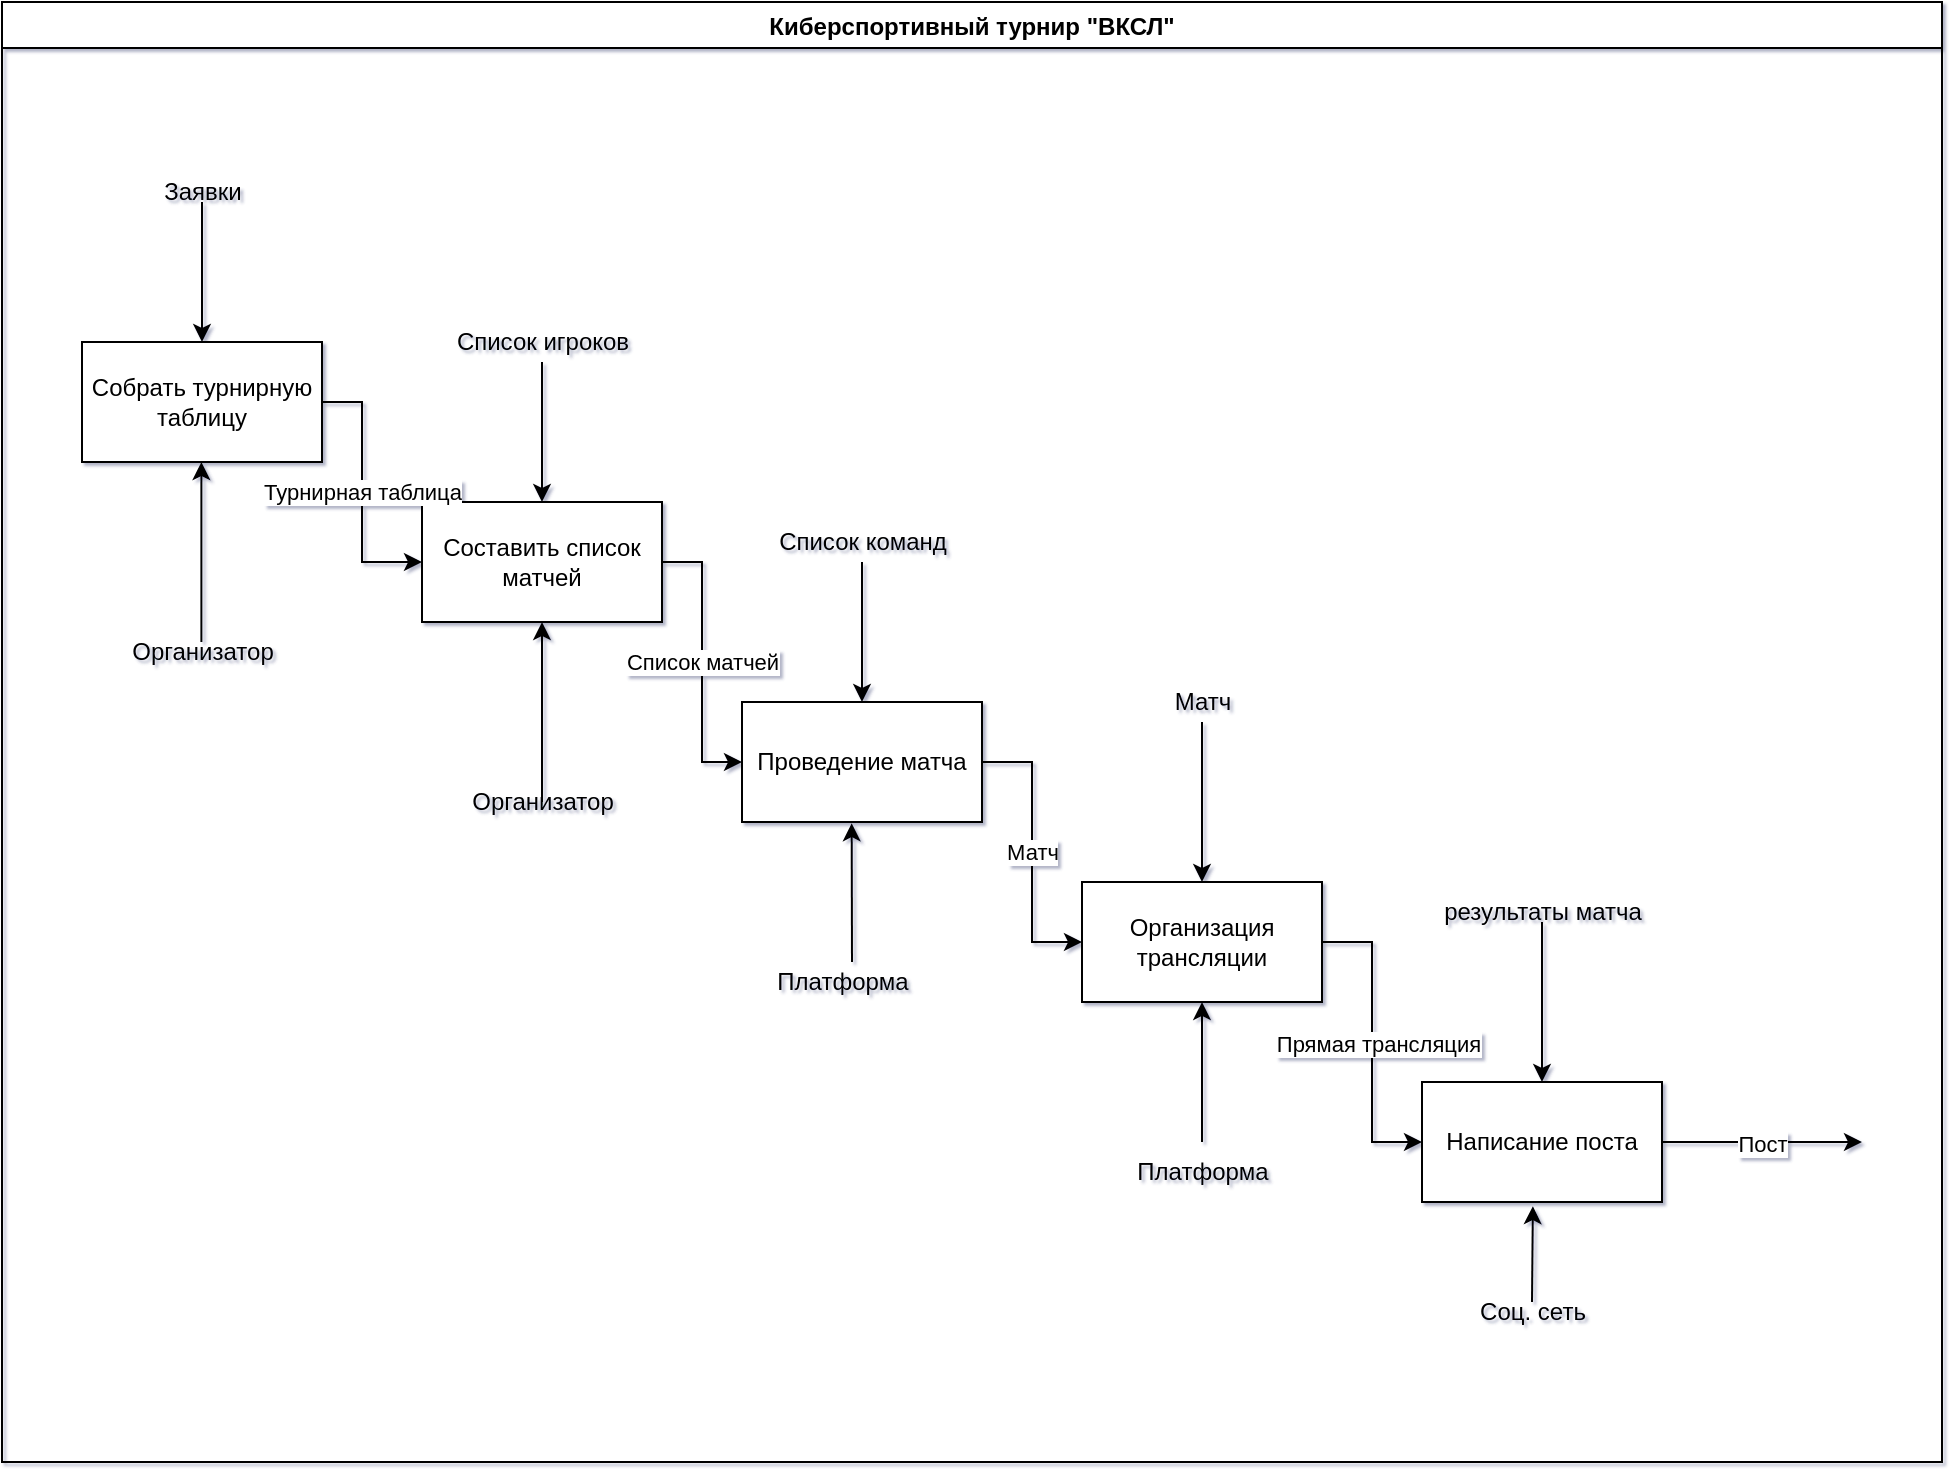 <mxfile version="20.7.4" type="device"><diagram id="UJfHLPLYzAtVz3WT9UHx" name="Страница 1"><mxGraphModel dx="2132" dy="1168" grid="1" gridSize="10" guides="1" tooltips="1" connect="1" arrows="1" fold="1" page="1" pageScale="1" pageWidth="827" pageHeight="1169" background="#FFFFFF" math="0" shadow="1"><root><mxCell id="0"/><mxCell id="1" parent="0"/><mxCell id="4Mt3lSfSVqQ2vIWpWVMy-1" value="Киберспортивный турнир &quot;ВКСЛ&quot;" style="swimlane;" vertex="1" parent="1"><mxGeometry x="280" y="70" width="970" height="730" as="geometry"><mxRectangle x="270" y="190" width="130" height="30" as="alternateBounds"/></mxGeometry></mxCell><mxCell id="4Mt3lSfSVqQ2vIWpWVMy-3" value="Собрать турнирную таблицу" style="rounded=0;whiteSpace=wrap;html=1;" vertex="1" parent="4Mt3lSfSVqQ2vIWpWVMy-1"><mxGeometry x="40" y="170" width="120" height="60" as="geometry"/></mxCell><mxCell id="4Mt3lSfSVqQ2vIWpWVMy-48" value="Список матчей" style="edgeStyle=orthogonalEdgeStyle;rounded=0;orthogonalLoop=1;jettySize=auto;html=1;entryX=0;entryY=0.5;entryDx=0;entryDy=0;" edge="1" parent="4Mt3lSfSVqQ2vIWpWVMy-1" source="4Mt3lSfSVqQ2vIWpWVMy-4" target="4Mt3lSfSVqQ2vIWpWVMy-39"><mxGeometry relative="1" as="geometry"/></mxCell><mxCell id="4Mt3lSfSVqQ2vIWpWVMy-4" value="Составить список матчей" style="rounded=0;whiteSpace=wrap;html=1;" vertex="1" parent="4Mt3lSfSVqQ2vIWpWVMy-1"><mxGeometry x="210" y="250" width="120" height="60" as="geometry"/></mxCell><mxCell id="4Mt3lSfSVqQ2vIWpWVMy-49" value="Матч" style="edgeStyle=orthogonalEdgeStyle;rounded=0;orthogonalLoop=1;jettySize=auto;html=1;entryX=0;entryY=0.5;entryDx=0;entryDy=0;" edge="1" parent="4Mt3lSfSVqQ2vIWpWVMy-1" source="4Mt3lSfSVqQ2vIWpWVMy-39" target="4Mt3lSfSVqQ2vIWpWVMy-41"><mxGeometry relative="1" as="geometry"/></mxCell><mxCell id="4Mt3lSfSVqQ2vIWpWVMy-39" value="Проведение матча" style="rounded=0;whiteSpace=wrap;html=1;" vertex="1" parent="4Mt3lSfSVqQ2vIWpWVMy-1"><mxGeometry x="370" y="350" width="120" height="60" as="geometry"/></mxCell><mxCell id="4Mt3lSfSVqQ2vIWpWVMy-50" style="edgeStyle=orthogonalEdgeStyle;rounded=0;orthogonalLoop=1;jettySize=auto;html=1;entryX=0;entryY=0.5;entryDx=0;entryDy=0;" edge="1" parent="4Mt3lSfSVqQ2vIWpWVMy-1" source="4Mt3lSfSVqQ2vIWpWVMy-41" target="4Mt3lSfSVqQ2vIWpWVMy-43"><mxGeometry relative="1" as="geometry"/></mxCell><mxCell id="4Mt3lSfSVqQ2vIWpWVMy-51" value="Прямая трансляция" style="edgeLabel;html=1;align=center;verticalAlign=middle;resizable=0;points=[];" vertex="1" connectable="0" parent="4Mt3lSfSVqQ2vIWpWVMy-50"><mxGeometry x="-0.339" y="3" relative="1" as="geometry"><mxPoint y="26" as="offset"/></mxGeometry></mxCell><mxCell id="4Mt3lSfSVqQ2vIWpWVMy-41" value="Организация трансляции" style="rounded=0;whiteSpace=wrap;html=1;" vertex="1" parent="4Mt3lSfSVqQ2vIWpWVMy-1"><mxGeometry x="540" y="440" width="120" height="60" as="geometry"/></mxCell><mxCell id="4Mt3lSfSVqQ2vIWpWVMy-43" value="Написание поста" style="rounded=0;whiteSpace=wrap;html=1;" vertex="1" parent="4Mt3lSfSVqQ2vIWpWVMy-1"><mxGeometry x="710" y="540" width="120" height="60" as="geometry"/></mxCell><mxCell id="4Mt3lSfSVqQ2vIWpWVMy-44" value="Турнирная таблица" style="endArrow=classic;html=1;rounded=0;exitX=1;exitY=0.5;exitDx=0;exitDy=0;entryX=0;entryY=0.5;entryDx=0;entryDy=0;" edge="1" parent="4Mt3lSfSVqQ2vIWpWVMy-1" source="4Mt3lSfSVqQ2vIWpWVMy-3" target="4Mt3lSfSVqQ2vIWpWVMy-4"><mxGeometry width="50" height="50" relative="1" as="geometry"><mxPoint x="200" y="240" as="sourcePoint"/><mxPoint x="250" y="190" as="targetPoint"/><Array as="points"><mxPoint x="180" y="200"/><mxPoint x="180" y="280"/></Array></mxGeometry></mxCell><mxCell id="4Mt3lSfSVqQ2vIWpWVMy-54" value="" style="endArrow=classic;html=1;rounded=0;" edge="1" parent="4Mt3lSfSVqQ2vIWpWVMy-1" target="4Mt3lSfSVqQ2vIWpWVMy-3"><mxGeometry width="50" height="50" relative="1" as="geometry"><mxPoint x="100" y="100" as="sourcePoint"/><mxPoint x="150" y="100" as="targetPoint"/></mxGeometry></mxCell><mxCell id="4Mt3lSfSVqQ2vIWpWVMy-55" value="Заявки" style="text;html=1;align=center;verticalAlign=middle;resizable=0;points=[];autosize=1;strokeColor=none;fillColor=none;" vertex="1" parent="4Mt3lSfSVqQ2vIWpWVMy-1"><mxGeometry x="70" y="80" width="60" height="30" as="geometry"/></mxCell><mxCell id="4Mt3lSfSVqQ2vIWpWVMy-56" value="" style="endArrow=classic;html=1;rounded=0;entryX=0.5;entryY=0;entryDx=0;entryDy=0;" edge="1" parent="4Mt3lSfSVqQ2vIWpWVMy-1" target="4Mt3lSfSVqQ2vIWpWVMy-4"><mxGeometry width="50" height="50" relative="1" as="geometry"><mxPoint x="270" y="180" as="sourcePoint"/><mxPoint x="350" y="170" as="targetPoint"/></mxGeometry></mxCell><mxCell id="4Mt3lSfSVqQ2vIWpWVMy-58" value="" style="endArrow=classic;html=1;rounded=0;entryX=0.457;entryY=1.01;entryDx=0;entryDy=0;entryPerimeter=0;" edge="1" parent="4Mt3lSfSVqQ2vIWpWVMy-1" target="4Mt3lSfSVqQ2vIWpWVMy-39"><mxGeometry width="50" height="50" relative="1" as="geometry"><mxPoint x="425" y="480" as="sourcePoint"/><mxPoint x="400" y="465" as="targetPoint"/></mxGeometry></mxCell><mxCell id="4Mt3lSfSVqQ2vIWpWVMy-60" value="" style="endArrow=classic;html=1;rounded=0;entryX=0.5;entryY=0;entryDx=0;entryDy=0;" edge="1" parent="4Mt3lSfSVqQ2vIWpWVMy-1" target="4Mt3lSfSVqQ2vIWpWVMy-39"><mxGeometry width="50" height="50" relative="1" as="geometry"><mxPoint x="430" y="280" as="sourcePoint"/><mxPoint x="490" y="280" as="targetPoint"/></mxGeometry></mxCell><mxCell id="4Mt3lSfSVqQ2vIWpWVMy-62" value="" style="endArrow=classic;html=1;rounded=0;entryX=0.5;entryY=0;entryDx=0;entryDy=0;" edge="1" parent="4Mt3lSfSVqQ2vIWpWVMy-1" target="4Mt3lSfSVqQ2vIWpWVMy-41"><mxGeometry width="50" height="50" relative="1" as="geometry"><mxPoint x="600" y="360" as="sourcePoint"/><mxPoint x="660" y="360" as="targetPoint"/></mxGeometry></mxCell><mxCell id="4Mt3lSfSVqQ2vIWpWVMy-64" value="" style="endArrow=classic;html=1;rounded=0;entryX=0.5;entryY=1;entryDx=0;entryDy=0;" edge="1" parent="4Mt3lSfSVqQ2vIWpWVMy-1" target="4Mt3lSfSVqQ2vIWpWVMy-41"><mxGeometry width="50" height="50" relative="1" as="geometry"><mxPoint x="600" y="570" as="sourcePoint"/><mxPoint x="640" y="540" as="targetPoint"/></mxGeometry></mxCell><mxCell id="4Mt3lSfSVqQ2vIWpWVMy-65" value="Платформа" style="text;html=1;align=center;verticalAlign=middle;resizable=0;points=[];autosize=1;strokeColor=none;fillColor=none;" vertex="1" parent="4Mt3lSfSVqQ2vIWpWVMy-1"><mxGeometry x="555" y="570" width="90" height="30" as="geometry"/></mxCell><mxCell id="4Mt3lSfSVqQ2vIWpWVMy-66" value="" style="endArrow=classic;html=1;rounded=0;entryX=0.462;entryY=1.035;entryDx=0;entryDy=0;entryPerimeter=0;" edge="1" parent="4Mt3lSfSVqQ2vIWpWVMy-1" target="4Mt3lSfSVqQ2vIWpWVMy-43"><mxGeometry width="50" height="50" relative="1" as="geometry"><mxPoint x="765" y="650" as="sourcePoint"/><mxPoint x="800" y="640" as="targetPoint"/></mxGeometry></mxCell><mxCell id="4Mt3lSfSVqQ2vIWpWVMy-67" value="Соц. сеть" style="text;html=1;align=center;verticalAlign=middle;resizable=0;points=[];autosize=1;strokeColor=none;fillColor=none;" vertex="1" parent="4Mt3lSfSVqQ2vIWpWVMy-1"><mxGeometry x="725" y="640" width="80" height="30" as="geometry"/></mxCell><mxCell id="4Mt3lSfSVqQ2vIWpWVMy-68" value="" style="endArrow=classic;html=1;rounded=0;entryX=0.5;entryY=0;entryDx=0;entryDy=0;" edge="1" parent="4Mt3lSfSVqQ2vIWpWVMy-1" target="4Mt3lSfSVqQ2vIWpWVMy-43"><mxGeometry width="50" height="50" relative="1" as="geometry"><mxPoint x="770" y="460" as="sourcePoint"/><mxPoint x="810" y="460" as="targetPoint"/></mxGeometry></mxCell><mxCell id="4Mt3lSfSVqQ2vIWpWVMy-69" value="результаты матча" style="text;html=1;align=center;verticalAlign=middle;resizable=0;points=[];autosize=1;strokeColor=none;fillColor=none;" vertex="1" parent="4Mt3lSfSVqQ2vIWpWVMy-1"><mxGeometry x="710" y="440" width="120" height="30" as="geometry"/></mxCell><mxCell id="4Mt3lSfSVqQ2vIWpWVMy-70" value="" style="endArrow=classic;html=1;rounded=0;entryX=0.5;entryY=1;entryDx=0;entryDy=0;" edge="1" parent="4Mt3lSfSVqQ2vIWpWVMy-1" target="4Mt3lSfSVqQ2vIWpWVMy-4"><mxGeometry width="50" height="50" relative="1" as="geometry"><mxPoint x="270" y="400" as="sourcePoint"/><mxPoint x="300" y="400" as="targetPoint"/></mxGeometry></mxCell><mxCell id="4Mt3lSfSVqQ2vIWpWVMy-72" value="" style="endArrow=classic;html=1;rounded=0;entryX=0.5;entryY=1;entryDx=0;entryDy=0;" edge="1" parent="4Mt3lSfSVqQ2vIWpWVMy-1"><mxGeometry width="50" height="50" relative="1" as="geometry"><mxPoint x="99.7" y="320" as="sourcePoint"/><mxPoint x="99.7" y="230" as="targetPoint"/></mxGeometry></mxCell><mxCell id="4Mt3lSfSVqQ2vIWpWVMy-73" value="Организатор" style="text;html=1;align=center;verticalAlign=middle;resizable=0;points=[];autosize=1;strokeColor=none;fillColor=none;" vertex="1" parent="4Mt3lSfSVqQ2vIWpWVMy-1"><mxGeometry x="55" y="310" width="90" height="30" as="geometry"/></mxCell><mxCell id="4Mt3lSfSVqQ2vIWpWVMy-52" value="Пост" style="edgeStyle=orthogonalEdgeStyle;rounded=0;orthogonalLoop=1;jettySize=auto;html=1;" edge="1" parent="1" source="4Mt3lSfSVqQ2vIWpWVMy-43"><mxGeometry relative="1" as="geometry"><mxPoint x="1210" y="640" as="targetPoint"/></mxGeometry></mxCell><mxCell id="4Mt3lSfSVqQ2vIWpWVMy-57" value="Список игроков" style="text;html=1;align=center;verticalAlign=middle;resizable=0;points=[];autosize=1;strokeColor=none;fillColor=none;" vertex="1" parent="1"><mxGeometry x="495" y="225" width="110" height="30" as="geometry"/></mxCell><mxCell id="4Mt3lSfSVqQ2vIWpWVMy-59" value="Платформа" style="text;html=1;align=center;verticalAlign=middle;resizable=0;points=[];autosize=1;strokeColor=none;fillColor=none;" vertex="1" parent="1"><mxGeometry x="655" y="545" width="90" height="30" as="geometry"/></mxCell><mxCell id="4Mt3lSfSVqQ2vIWpWVMy-61" value="Список команд" style="text;html=1;align=center;verticalAlign=middle;resizable=0;points=[];autosize=1;strokeColor=none;fillColor=none;" vertex="1" parent="1"><mxGeometry x="655" y="325" width="110" height="30" as="geometry"/></mxCell><mxCell id="4Mt3lSfSVqQ2vIWpWVMy-63" value="Матч" style="text;html=1;align=center;verticalAlign=middle;resizable=0;points=[];autosize=1;strokeColor=none;fillColor=none;" vertex="1" parent="1"><mxGeometry x="855" y="405" width="50" height="30" as="geometry"/></mxCell><mxCell id="4Mt3lSfSVqQ2vIWpWVMy-71" value="Организатор" style="text;html=1;align=center;verticalAlign=middle;resizable=0;points=[];autosize=1;strokeColor=none;fillColor=none;" vertex="1" parent="1"><mxGeometry x="505" y="455" width="90" height="30" as="geometry"/></mxCell></root></mxGraphModel></diagram></mxfile>